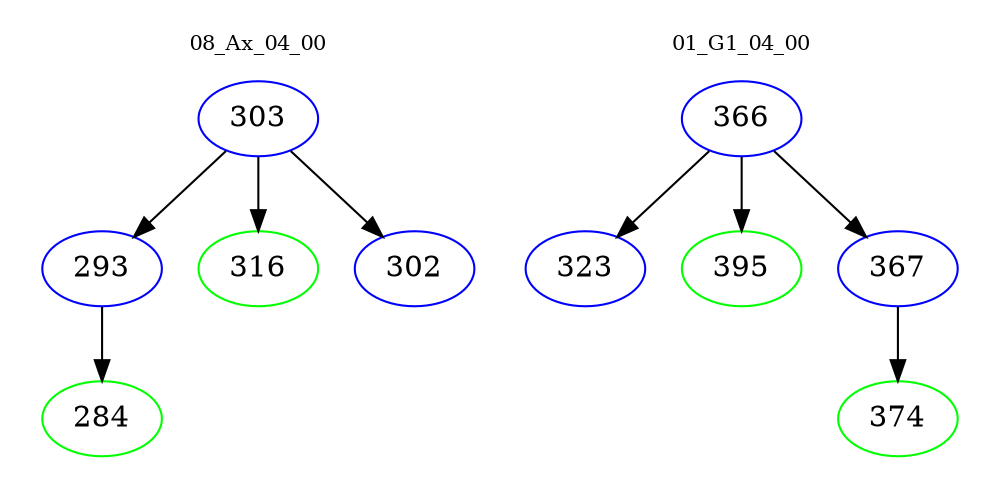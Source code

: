 digraph{
subgraph cluster_0 {
color = white
label = "08_Ax_04_00";
fontsize=10;
T0_303 [label="303", color="blue"]
T0_303 -> T0_293 [color="black"]
T0_293 [label="293", color="blue"]
T0_293 -> T0_284 [color="black"]
T0_284 [label="284", color="green"]
T0_303 -> T0_316 [color="black"]
T0_316 [label="316", color="green"]
T0_303 -> T0_302 [color="black"]
T0_302 [label="302", color="blue"]
}
subgraph cluster_1 {
color = white
label = "01_G1_04_00";
fontsize=10;
T1_366 [label="366", color="blue"]
T1_366 -> T1_323 [color="black"]
T1_323 [label="323", color="blue"]
T1_366 -> T1_395 [color="black"]
T1_395 [label="395", color="green"]
T1_366 -> T1_367 [color="black"]
T1_367 [label="367", color="blue"]
T1_367 -> T1_374 [color="black"]
T1_374 [label="374", color="green"]
}
}
